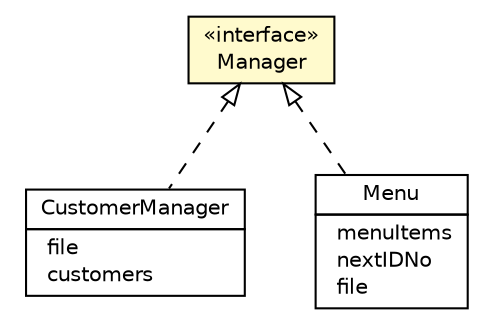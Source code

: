 #!/usr/local/bin/dot
#
# Class diagram 
# Generated by UMLGraph version 1.6 (http://www.umlgraph.org/)
#

digraph G {
	edge [fontname="Helvetica",fontsize=10,labelfontname="Helvetica",labelfontsize=10];
	node [fontname="Helvetica",fontsize=10,shape=plaintext];
	nodesep=0.25;
	ranksep=0.5;
	// au.edu.griffith.ict.CustomerManager
	c46 [label=<<table title="au.edu.griffith.ict.CustomerManager" border="0" cellborder="1" cellspacing="0" cellpadding="2" port="p" href="./CustomerManager.html">
		<tr><td><table border="0" cellspacing="0" cellpadding="1">
<tr><td align="center" balign="center"> CustomerManager </td></tr>
		</table></td></tr>
		<tr><td><table border="0" cellspacing="0" cellpadding="1">
<tr><td align="left" balign="left">  file </td></tr>
<tr><td align="left" balign="left">  customers </td></tr>
		</table></td></tr>
		</table>>, URL="./CustomerManager.html", fontname="Helvetica", fontcolor="black", fontsize=10.0];
	// au.edu.griffith.ict.Manager
	c48 [label=<<table title="au.edu.griffith.ict.Manager" border="0" cellborder="1" cellspacing="0" cellpadding="2" port="p" bgcolor="lemonChiffon" href="./Manager.html">
		<tr><td><table border="0" cellspacing="0" cellpadding="1">
<tr><td align="center" balign="center"> &#171;interface&#187; </td></tr>
<tr><td align="center" balign="center"> Manager </td></tr>
		</table></td></tr>
		</table>>, URL="./Manager.html", fontname="Helvetica", fontcolor="black", fontsize=10.0];
	// au.edu.griffith.ict.Menu
	c50 [label=<<table title="au.edu.griffith.ict.Menu" border="0" cellborder="1" cellspacing="0" cellpadding="2" port="p" href="./Menu.html">
		<tr><td><table border="0" cellspacing="0" cellpadding="1">
<tr><td align="center" balign="center"> Menu </td></tr>
		</table></td></tr>
		<tr><td><table border="0" cellspacing="0" cellpadding="1">
<tr><td align="left" balign="left">  menuItems </td></tr>
<tr><td align="left" balign="left">  nextIDNo </td></tr>
<tr><td align="left" balign="left">  file </td></tr>
		</table></td></tr>
		</table>>, URL="./Menu.html", fontname="Helvetica", fontcolor="black", fontsize=10.0];
	//au.edu.griffith.ict.CustomerManager implements au.edu.griffith.ict.Manager
	c48:p -> c46:p [dir=back,arrowtail=empty,style=dashed];
	//au.edu.griffith.ict.Menu implements au.edu.griffith.ict.Manager
	c48:p -> c50:p [dir=back,arrowtail=empty,style=dashed];
}

